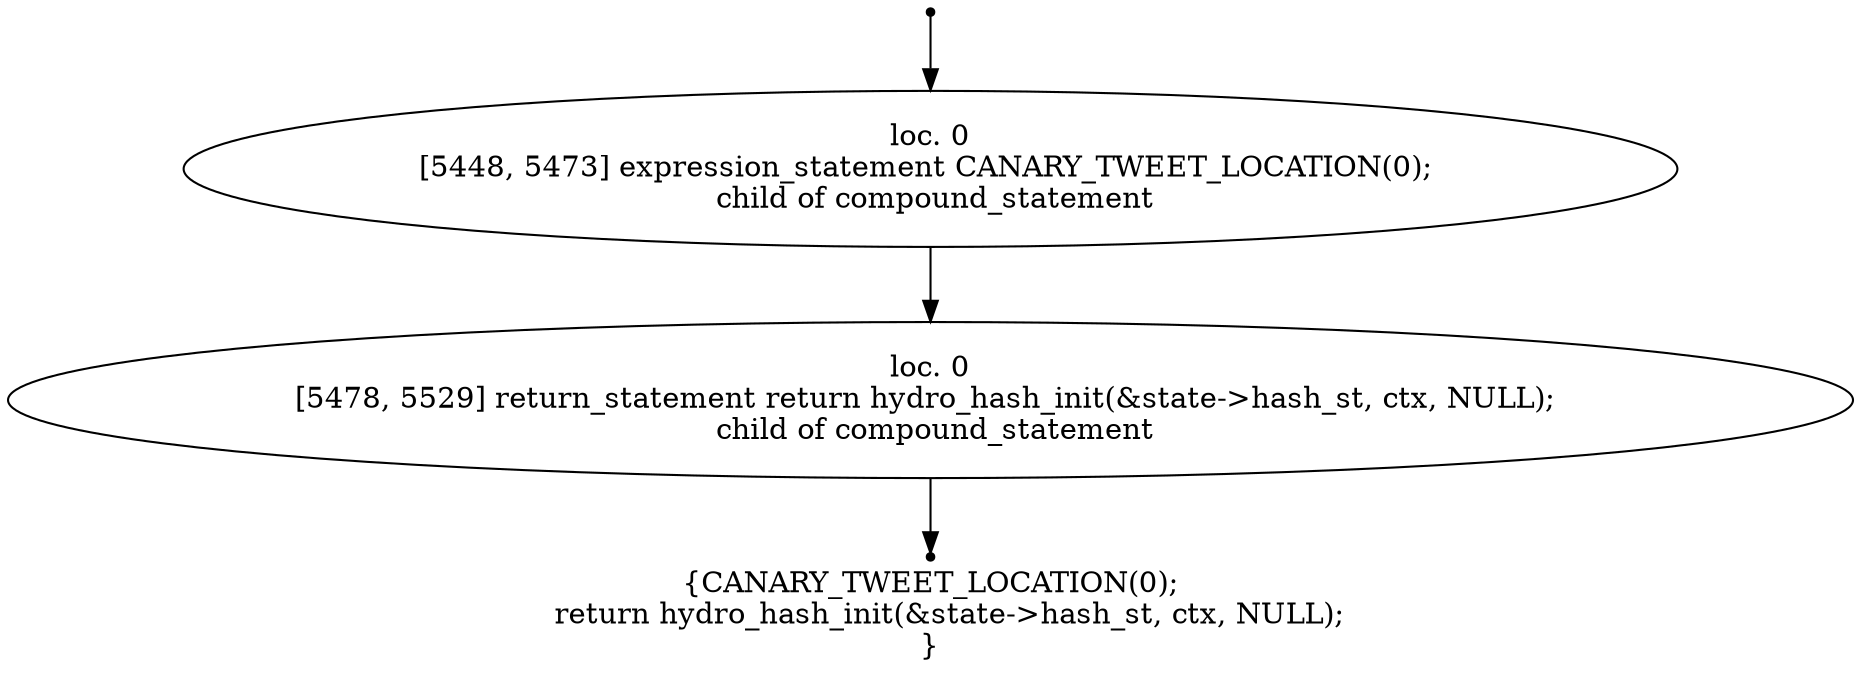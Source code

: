 digraph hydro_sign_init_8 {
	initial [shape=point]
	initial -> "loc. 0
[5448, 5473] expression_statement CANARY_TWEET_LOCATION(0); 
 child of compound_statement"
	final [shape=point]
	"loc. 0
[5478, 5529] return_statement return hydro_hash_init(&state->hash_st, ctx, NULL); 
 child of compound_statement" -> final
	"loc. 0
[5448, 5473] expression_statement CANARY_TWEET_LOCATION(0); 
 child of compound_statement"
	"loc. 0
[5448, 5473] expression_statement CANARY_TWEET_LOCATION(0); 
 child of compound_statement" -> "loc. 0
[5478, 5529] return_statement return hydro_hash_init(&state->hash_st, ctx, NULL); 
 child of compound_statement"
	"loc. 0
[5478, 5529] return_statement return hydro_hash_init(&state->hash_st, ctx, NULL); 
 child of compound_statement"
	label="{CANARY_TWEET_LOCATION(0);
    return hydro_hash_init(&state->hash_st, ctx, NULL);
}"
}
